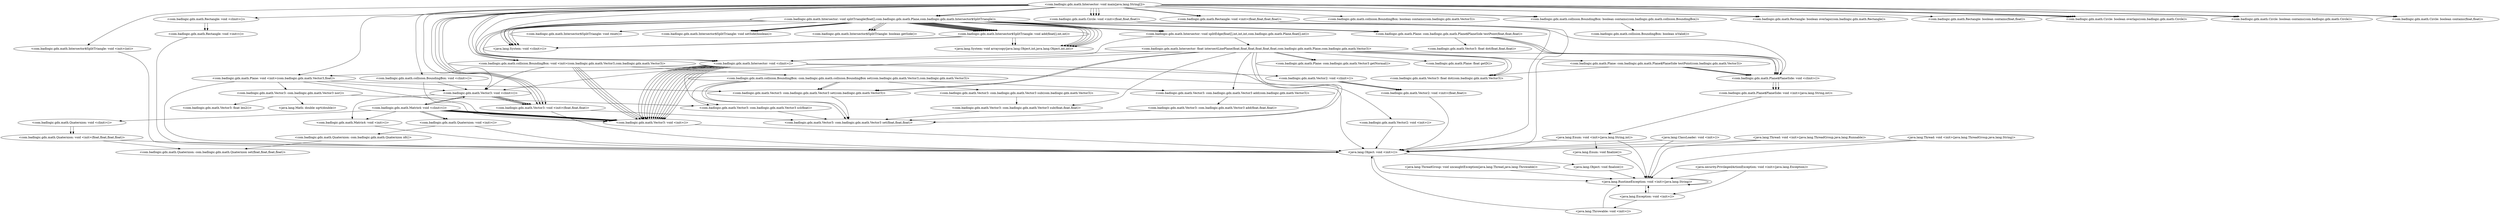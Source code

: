 digraph CallGraph {
"<com.badlogic.gdx.math.Intersector: void main(java.lang.String[])>" -> "<com.badlogic.gdx.math.Vector3: void <clinit>()>";
"<com.badlogic.gdx.math.Intersector: void main(java.lang.String[])>" -> "<com.badlogic.gdx.math.collision.BoundingBox: void <init>(com.badlogic.gdx.math.Vector3,com.badlogic.gdx.math.Vector3)>";
"<com.badlogic.gdx.math.Intersector: void main(java.lang.String[])>" -> "<com.badlogic.gdx.math.Vector3: void <init>(float,float,float)>";
"<com.badlogic.gdx.math.Intersector: void main(java.lang.String[])>" -> "<com.badlogic.gdx.math.Vector3: void <init>(float,float,float)>";
"<com.badlogic.gdx.math.Intersector: void main(java.lang.String[])>" -> "<com.badlogic.gdx.math.collision.BoundingBox: void <init>(com.badlogic.gdx.math.Vector3,com.badlogic.gdx.math.Vector3)>";
"<com.badlogic.gdx.math.Intersector: void main(java.lang.String[])>" -> "<com.badlogic.gdx.math.Vector3: void <init>(float,float,float)>";
"<com.badlogic.gdx.math.Intersector: void main(java.lang.String[])>" -> "<com.badlogic.gdx.math.Rectangle: void <init>(float,float,float,float)>";
"<com.badlogic.gdx.math.Intersector: void main(java.lang.String[])>" -> "<com.badlogic.gdx.math.Rectangle: void <init>(float,float,float,float)>";
"<com.badlogic.gdx.math.Intersector: void main(java.lang.String[])>" -> "<com.badlogic.gdx.math.Circle: void <init>(float,float,float)>";
"<com.badlogic.gdx.math.Intersector: void main(java.lang.String[])>" -> "<com.badlogic.gdx.math.Circle: void <init>(float,float,float)>";
"<com.badlogic.gdx.math.Intersector: void main(java.lang.String[])>" -> "<com.badlogic.gdx.math.Circle: void <init>(float,float,float)>";
"<com.badlogic.gdx.math.Intersector: void main(java.lang.String[])>" -> "<com.badlogic.gdx.math.Circle: void <init>(float,float,float)>";
"<com.badlogic.gdx.math.Intersector: void main(java.lang.String[])>" -> "<com.badlogic.gdx.math.Intersector: void splitTriangle(float[],com.badlogic.gdx.math.Plane,com.badlogic.gdx.math.Intersector$SplitTriangle)>";
"<com.badlogic.gdx.math.Intersector: void main(java.lang.String[])>" -> "<com.badlogic.gdx.math.Intersector: void splitTriangle(float[],com.badlogic.gdx.math.Plane,com.badlogic.gdx.math.Intersector$SplitTriangle)>";
"<com.badlogic.gdx.math.Intersector: void main(java.lang.String[])>" -> "<com.badlogic.gdx.math.Intersector$SplitTriangle: void <init>(int)>";
"<com.badlogic.gdx.math.Intersector: void main(java.lang.String[])>" -> "<com.badlogic.gdx.math.Plane: void <init>(com.badlogic.gdx.math.Vector3,float)>";
"<com.badlogic.gdx.math.Intersector: void main(java.lang.String[])>" -> "<com.badlogic.gdx.math.Vector3: void <init>(float,float,float)>";
"<com.badlogic.gdx.math.Intersector: void main(java.lang.String[])>" -> "<com.badlogic.gdx.math.collision.BoundingBox: void <clinit>()>";
"<com.badlogic.gdx.math.Intersector: void main(java.lang.String[])>" -> "<com.badlogic.gdx.math.Rectangle: void <clinit>()>";
"<com.badlogic.gdx.math.Intersector: void main(java.lang.String[])>" -> "<java.lang.System: void <clinit>()>";
"<com.badlogic.gdx.math.Intersector: void main(java.lang.String[])>" -> "<com.badlogic.gdx.math.Intersector: void <clinit>()>";
"<com.badlogic.gdx.math.Intersector: void <clinit>()>" -> "<com.badlogic.gdx.math.Vector3: void <clinit>()>";
"<com.badlogic.gdx.math.Intersector: void <clinit>()>" -> "<com.badlogic.gdx.math.Vector3: void <init>()>";
"<com.badlogic.gdx.math.Intersector: void <clinit>()>" -> "<com.badlogic.gdx.math.Vector2: void <init>()>";
"<com.badlogic.gdx.math.Intersector: void <clinit>()>" -> "<com.badlogic.gdx.math.Vector3: void <init>()>";
"<com.badlogic.gdx.math.Intersector: void <clinit>()>" -> "<com.badlogic.gdx.math.Vector3: void <init>()>";
"<com.badlogic.gdx.math.Intersector: void <clinit>()>" -> "<com.badlogic.gdx.math.Vector3: void <init>()>";
"<com.badlogic.gdx.math.Intersector: void <clinit>()>" -> "<com.badlogic.gdx.math.Vector3: void <init>()>";
"<com.badlogic.gdx.math.Intersector: void <clinit>()>" -> "<com.badlogic.gdx.math.Vector3: void <init>()>";
"<com.badlogic.gdx.math.Intersector: void <clinit>()>" -> "<com.badlogic.gdx.math.Vector3: void <init>()>";
"<com.badlogic.gdx.math.Intersector: void <clinit>()>" -> "<com.badlogic.gdx.math.Vector3: void <init>()>";
"<com.badlogic.gdx.math.Intersector: void <clinit>()>" -> "<com.badlogic.gdx.math.Vector3: void <init>()>";
"<com.badlogic.gdx.math.Intersector: void <clinit>()>" -> "<com.badlogic.gdx.math.Plane: void <init>(com.badlogic.gdx.math.Vector3,float)>";
"<com.badlogic.gdx.math.Intersector: void <clinit>()>" -> "<com.badlogic.gdx.math.Vector3: void <init>()>";
"<com.badlogic.gdx.math.Intersector: void <clinit>()>" -> "<com.badlogic.gdx.math.Vector3: void <init>()>";
"<com.badlogic.gdx.math.Intersector: void <clinit>()>" -> "<com.badlogic.gdx.math.Vector3: void <init>()>";
"<com.badlogic.gdx.math.Intersector: void <clinit>()>" -> "<com.badlogic.gdx.math.Vector3: void <init>()>";
"<com.badlogic.gdx.math.Intersector: void <clinit>()>" -> "<com.badlogic.gdx.math.Vector2: void <clinit>()>";
"<java.lang.ThreadGroup: void uncaughtException(java.lang.Thread,java.lang.Throwable)>" -> "<java.lang.RuntimeException: void <init>(java.lang.String)>";
"<java.lang.ClassLoader: void <init>()>" -> "<java.lang.Object: void <init>()>";
"<java.lang.ClassLoader: void <init>()>" -> "<java.lang.RuntimeException: void <init>(java.lang.String)>";
"<java.security.PrivilegedActionException: void <init>(java.lang.Exception)>" -> "<java.lang.Exception: void <init>()>";
"<java.security.PrivilegedActionException: void <init>(java.lang.Exception)>" -> "<java.lang.RuntimeException: void <init>(java.lang.String)>";
"<java.lang.Thread: void <init>(java.lang.ThreadGroup,java.lang.Runnable)>" -> "<java.lang.Object: void <init>()>";
"<java.lang.Thread: void <init>(java.lang.ThreadGroup,java.lang.Runnable)>" -> "<java.lang.RuntimeException: void <init>(java.lang.String)>";
"<java.lang.Thread: void <init>(java.lang.ThreadGroup,java.lang.String)>" -> "<java.lang.Object: void <init>()>";
"<java.lang.Thread: void <init>(java.lang.ThreadGroup,java.lang.String)>" -> "<java.lang.RuntimeException: void <init>(java.lang.String)>";
"<com.badlogic.gdx.math.Vector3: void <clinit>()>" -> "<com.badlogic.gdx.math.Matrix4: void <clinit>()>";
"<com.badlogic.gdx.math.Vector3: void <clinit>()>" -> "<com.badlogic.gdx.math.Matrix4: void <init>()>";
"<com.badlogic.gdx.math.Vector3: void <clinit>()>" -> "<com.badlogic.gdx.math.Vector3: void <init>(float,float,float)>";
"<com.badlogic.gdx.math.Vector3: void <clinit>()>" -> "<com.badlogic.gdx.math.Vector3: void <init>(float,float,float)>";
"<com.badlogic.gdx.math.Vector3: void <clinit>()>" -> "<com.badlogic.gdx.math.Vector3: void <init>(float,float,float)>";
"<com.badlogic.gdx.math.Vector3: void <clinit>()>" -> "<com.badlogic.gdx.math.Vector3: void <init>(float,float,float)>";
"<com.badlogic.gdx.math.collision.BoundingBox: void <init>(com.badlogic.gdx.math.Vector3,com.badlogic.gdx.math.Vector3)>" -> "<com.badlogic.gdx.math.Vector3: void <clinit>()>";
"<com.badlogic.gdx.math.collision.BoundingBox: void <init>(com.badlogic.gdx.math.Vector3,com.badlogic.gdx.math.Vector3)>" -> "<com.badlogic.gdx.math.Vector3: void <init>()>";
"<com.badlogic.gdx.math.collision.BoundingBox: void <init>(com.badlogic.gdx.math.Vector3,com.badlogic.gdx.math.Vector3)>" -> "<com.badlogic.gdx.math.Vector3: void <init>()>";
"<com.badlogic.gdx.math.collision.BoundingBox: void <init>(com.badlogic.gdx.math.Vector3,com.badlogic.gdx.math.Vector3)>" -> "<com.badlogic.gdx.math.Vector3: void <init>()>";
"<com.badlogic.gdx.math.collision.BoundingBox: void <init>(com.badlogic.gdx.math.Vector3,com.badlogic.gdx.math.Vector3)>" -> "<com.badlogic.gdx.math.Vector3: void <init>()>";
"<com.badlogic.gdx.math.collision.BoundingBox: void <init>(com.badlogic.gdx.math.Vector3,com.badlogic.gdx.math.Vector3)>" -> "<java.lang.Object: void <init>()>";
"<com.badlogic.gdx.math.Vector3: void <init>(float,float,float)>" -> "<java.lang.Object: void <init>()>";
"<com.badlogic.gdx.math.Rectangle: void <init>(float,float,float,float)>" -> "<java.lang.Object: void <init>()>";
"<com.badlogic.gdx.math.Circle: void <init>(float,float,float)>" -> "<java.lang.Object: void <init>()>";
"<com.badlogic.gdx.math.Intersector: void splitTriangle(float[],com.badlogic.gdx.math.Plane,com.badlogic.gdx.math.Intersector$SplitTriangle)>" -> "<com.badlogic.gdx.math.Plane$PlaneSide: void <clinit>()>";
"<com.badlogic.gdx.math.Intersector: void splitTriangle(float[],com.badlogic.gdx.math.Plane,com.badlogic.gdx.math.Intersector$SplitTriangle)>" -> "<java.lang.System: void arraycopy(java.lang.Object,int,java.lang.Object,int,int)>";
"<com.badlogic.gdx.math.Intersector: void splitTriangle(float[],com.badlogic.gdx.math.Plane,com.badlogic.gdx.math.Intersector$SplitTriangle)>" -> "<java.lang.System: void arraycopy(java.lang.Object,int,java.lang.Object,int,int)>";
"<com.badlogic.gdx.math.Intersector: void splitTriangle(float[],com.badlogic.gdx.math.Plane,com.badlogic.gdx.math.Intersector$SplitTriangle)>" -> "<java.lang.System: void arraycopy(java.lang.Object,int,java.lang.Object,int,int)>";
"<com.badlogic.gdx.math.Intersector: void splitTriangle(float[],com.badlogic.gdx.math.Plane,com.badlogic.gdx.math.Intersector$SplitTriangle)>" -> "<java.lang.System: void arraycopy(java.lang.Object,int,java.lang.Object,int,int)>";
"<com.badlogic.gdx.math.Intersector: void splitTriangle(float[],com.badlogic.gdx.math.Plane,com.badlogic.gdx.math.Intersector$SplitTriangle)>" -> "<com.badlogic.gdx.math.Intersector: void splitEdge(float[],int,int,int,com.badlogic.gdx.math.Plane,float[],int)>";
"<com.badlogic.gdx.math.Intersector: void splitTriangle(float[],com.badlogic.gdx.math.Plane,com.badlogic.gdx.math.Intersector$SplitTriangle)>" -> "<com.badlogic.gdx.math.Intersector: void splitEdge(float[],int,int,int,com.badlogic.gdx.math.Plane,float[],int)>";
"<com.badlogic.gdx.math.Intersector: void splitTriangle(float[],com.badlogic.gdx.math.Plane,com.badlogic.gdx.math.Intersector$SplitTriangle)>" -> "<com.badlogic.gdx.math.Intersector: void splitEdge(float[],int,int,int,com.badlogic.gdx.math.Plane,float[],int)>";
"<com.badlogic.gdx.math.Intersector: void splitTriangle(float[],com.badlogic.gdx.math.Plane,com.badlogic.gdx.math.Intersector$SplitTriangle)>" -> "<java.lang.System: void arraycopy(java.lang.Object,int,java.lang.Object,int,int)>";
"<com.badlogic.gdx.math.Intersector: void splitTriangle(float[],com.badlogic.gdx.math.Plane,com.badlogic.gdx.math.Intersector$SplitTriangle)>" -> "<java.lang.System: void arraycopy(java.lang.Object,int,java.lang.Object,int,int)>";
"<com.badlogic.gdx.math.Intersector: void splitTriangle(float[],com.badlogic.gdx.math.Plane,com.badlogic.gdx.math.Intersector$SplitTriangle)>" -> "<java.lang.System: void <clinit>()>";
"<com.badlogic.gdx.math.Intersector: void splitTriangle(float[],com.badlogic.gdx.math.Plane,com.badlogic.gdx.math.Intersector$SplitTriangle)>" -> "<java.lang.System: void <clinit>()>";
"<com.badlogic.gdx.math.Intersector: void splitTriangle(float[],com.badlogic.gdx.math.Plane,com.badlogic.gdx.math.Intersector$SplitTriangle)>" -> "<com.badlogic.gdx.math.Intersector: void <clinit>()>";
"<com.badlogic.gdx.math.Intersector: void splitTriangle(float[],com.badlogic.gdx.math.Plane,com.badlogic.gdx.math.Intersector$SplitTriangle)>" -> "<com.badlogic.gdx.math.Intersector: void <clinit>()>";
"<com.badlogic.gdx.math.Intersector: void splitTriangle(float[],com.badlogic.gdx.math.Plane,com.badlogic.gdx.math.Intersector$SplitTriangle)>" -> "<com.badlogic.gdx.math.Intersector: void <clinit>()>";
"<com.badlogic.gdx.math.Intersector: void splitTriangle(float[],com.badlogic.gdx.math.Plane,com.badlogic.gdx.math.Intersector$SplitTriangle)>" -> "<java.lang.System: void <clinit>()>";
"<com.badlogic.gdx.math.Intersector: void splitTriangle(float[],com.badlogic.gdx.math.Plane,com.badlogic.gdx.math.Intersector$SplitTriangle)>" -> "<java.lang.System: void <clinit>()>";
"<com.badlogic.gdx.math.Intersector$SplitTriangle: void <init>(int)>" -> "<java.lang.Object: void <init>()>";
"<com.badlogic.gdx.math.Plane: void <init>(com.badlogic.gdx.math.Vector3,float)>" -> "<com.badlogic.gdx.math.Vector3: void <clinit>()>";
"<com.badlogic.gdx.math.Plane: void <init>(com.badlogic.gdx.math.Vector3,float)>" -> "<com.badlogic.gdx.math.Vector3: void <init>()>";
"<com.badlogic.gdx.math.Plane: void <init>(com.badlogic.gdx.math.Vector3,float)>" -> "<java.lang.Object: void <init>()>";
"<com.badlogic.gdx.math.collision.BoundingBox: void <clinit>()>" -> "<com.badlogic.gdx.math.Vector3: void <clinit>()>";
"<com.badlogic.gdx.math.collision.BoundingBox: void <clinit>()>" -> "<com.badlogic.gdx.math.Vector3: void <init>()>";
"<com.badlogic.gdx.math.Rectangle: void <clinit>()>" -> "<com.badlogic.gdx.math.Rectangle: void <init>()>";
"<com.badlogic.gdx.math.Rectangle: void <clinit>()>" -> "<com.badlogic.gdx.math.Rectangle: void <init>()>";
"<com.badlogic.gdx.math.Vector3: void <init>()>" -> "<java.lang.Object: void <init>()>";
"<com.badlogic.gdx.math.Vector2: void <init>()>" -> "<java.lang.Object: void <init>()>";
"<com.badlogic.gdx.math.Vector2: void <clinit>()>" -> "<com.badlogic.gdx.math.Vector2: void <init>(float,float)>";
"<com.badlogic.gdx.math.Vector2: void <clinit>()>" -> "<com.badlogic.gdx.math.Vector2: void <init>(float,float)>";
"<com.badlogic.gdx.math.Vector2: void <clinit>()>" -> "<com.badlogic.gdx.math.Vector2: void <init>(float,float)>";
"<java.lang.RuntimeException: void <init>(java.lang.String)>" -> "<java.lang.Exception: void <init>()>";
"<java.lang.RuntimeException: void <init>(java.lang.String)>" -> "<java.lang.RuntimeException: void <init>(java.lang.String)>";
"<java.lang.Object: void <init>()>" -> "<java.lang.Object: void finalize()>";
"<java.lang.Object: void <init>()>" -> "<java.lang.RuntimeException: void <init>(java.lang.String)>";
"<java.lang.Exception: void <init>()>" -> "<java.lang.Throwable: void <init>()>";
"<java.lang.Exception: void <init>()>" -> "<java.lang.RuntimeException: void <init>(java.lang.String)>";
"<com.badlogic.gdx.math.Matrix4: void <clinit>()>" -> "<com.badlogic.gdx.math.Quaternion: void <clinit>()>";
"<com.badlogic.gdx.math.Matrix4: void <clinit>()>" -> "<com.badlogic.gdx.math.Vector3: void <init>()>";
"<com.badlogic.gdx.math.Matrix4: void <clinit>()>" -> "<com.badlogic.gdx.math.Vector3: void <init>()>";
"<com.badlogic.gdx.math.Matrix4: void <clinit>()>" -> "<com.badlogic.gdx.math.Vector3: void <init>()>";
"<com.badlogic.gdx.math.Matrix4: void <clinit>()>" -> "<com.badlogic.gdx.math.Matrix4: void <init>()>";
"<com.badlogic.gdx.math.Matrix4: void <clinit>()>" -> "<com.badlogic.gdx.math.Vector3: void <init>()>";
"<com.badlogic.gdx.math.Matrix4: void <clinit>()>" -> "<com.badlogic.gdx.math.Vector3: void <init>()>";
"<com.badlogic.gdx.math.Matrix4: void <clinit>()>" -> "<com.badlogic.gdx.math.Vector3: void <init>()>";
"<com.badlogic.gdx.math.Matrix4: void <clinit>()>" -> "<com.badlogic.gdx.math.Vector3: void <init>()>";
"<com.badlogic.gdx.math.Matrix4: void <clinit>()>" -> "<com.badlogic.gdx.math.Quaternion: void <init>()>";
"<com.badlogic.gdx.math.Matrix4: void <clinit>()>" -> "<com.badlogic.gdx.math.Quaternion: void <init>()>";
"<com.badlogic.gdx.math.Matrix4: void <clinit>()>" -> "<com.badlogic.gdx.math.Vector3: void <clinit>()>";
"<com.badlogic.gdx.math.Matrix4: void <init>()>" -> "<java.lang.Object: void <init>()>";
"<com.badlogic.gdx.math.Plane$PlaneSide: void <clinit>()>" -> "<com.badlogic.gdx.math.Plane$PlaneSide: void <init>(java.lang.String,int)>";
"<com.badlogic.gdx.math.Plane$PlaneSide: void <clinit>()>" -> "<com.badlogic.gdx.math.Plane$PlaneSide: void <init>(java.lang.String,int)>";
"<com.badlogic.gdx.math.Plane$PlaneSide: void <clinit>()>" -> "<com.badlogic.gdx.math.Plane$PlaneSide: void <init>(java.lang.String,int)>";
"<com.badlogic.gdx.math.Intersector: void splitEdge(float[],int,int,int,com.badlogic.gdx.math.Plane,float[],int)>" -> "<com.badlogic.gdx.math.Intersector: void <clinit>()>";
"<com.badlogic.gdx.math.Intersector: void splitEdge(float[],int,int,int,com.badlogic.gdx.math.Plane,float[],int)>" -> "<com.badlogic.gdx.math.Intersector: float intersectLinePlane(float,float,float,float,float,float,com.badlogic.gdx.math.Plane,com.badlogic.gdx.math.Vector3)>";
"<com.badlogic.gdx.math.Rectangle: void <init>()>" -> "<java.lang.Object: void <init>()>";
"<com.badlogic.gdx.math.Vector2: void <init>(float,float)>" -> "<java.lang.Object: void <init>()>";
"<java.lang.Object: void finalize()>" -> "<java.lang.RuntimeException: void <init>(java.lang.String)>";
"<java.lang.Throwable: void <init>()>" -> "<java.lang.Object: void <init>()>";
"<java.lang.Throwable: void <init>()>" -> "<java.lang.RuntimeException: void <init>(java.lang.String)>";
"<com.badlogic.gdx.math.Quaternion: void <clinit>()>" -> "<com.badlogic.gdx.math.Quaternion: void <init>(float,float,float,float)>";
"<com.badlogic.gdx.math.Quaternion: void <clinit>()>" -> "<com.badlogic.gdx.math.Quaternion: void <init>(float,float,float,float)>";
"<com.badlogic.gdx.math.Quaternion: void <init>()>" -> "<java.lang.Object: void <init>()>";
"<com.badlogic.gdx.math.Plane$PlaneSide: void <init>(java.lang.String,int)>" -> "<java.lang.Enum: void <init>(java.lang.String,int)>";
"<com.badlogic.gdx.math.Intersector: float intersectLinePlane(float,float,float,float,float,float,com.badlogic.gdx.math.Plane,com.badlogic.gdx.math.Vector3)>" -> "<com.badlogic.gdx.math.Intersector: void <clinit>()>";
"<com.badlogic.gdx.math.Intersector: float intersectLinePlane(float,float,float,float,float,float,com.badlogic.gdx.math.Plane,com.badlogic.gdx.math.Vector3)>" -> "<com.badlogic.gdx.math.Plane$PlaneSide: void <clinit>()>";
"<com.badlogic.gdx.math.Quaternion: void <init>(float,float,float,float)>" -> "<java.lang.Object: void <init>()>";
"<java.lang.Enum: void <init>(java.lang.String,int)>" -> "<java.lang.Enum: void finalize()>";
"<java.lang.Enum: void <init>(java.lang.String,int)>" -> "<java.lang.RuntimeException: void <init>(java.lang.String)>";
"<java.lang.Enum: void <init>(java.lang.String,int)>" -> "<java.lang.Object: void <init>()>";
"<java.lang.Enum: void finalize()>" -> "<java.lang.RuntimeException: void <init>(java.lang.String)>";
"<com.badlogic.gdx.math.Quaternion: void <init>(float,float,float,float)>" -> "<com.badlogic.gdx.math.Quaternion: com.badlogic.gdx.math.Quaternion set(float,float,float,float)>";
"<com.badlogic.gdx.math.Quaternion: void <init>()>" -> "<com.badlogic.gdx.math.Quaternion: com.badlogic.gdx.math.Quaternion idt()>";
"<com.badlogic.gdx.math.Quaternion: com.badlogic.gdx.math.Quaternion idt()>" -> "<com.badlogic.gdx.math.Quaternion: com.badlogic.gdx.math.Quaternion set(float,float,float,float)>";
"<com.badlogic.gdx.math.Plane: void <init>(com.badlogic.gdx.math.Vector3,float)>" -> "<com.badlogic.gdx.math.Vector3: com.badlogic.gdx.math.Vector3 set(com.badlogic.gdx.math.Vector3)>";
"<com.badlogic.gdx.math.Vector3: com.badlogic.gdx.math.Vector3 set(com.badlogic.gdx.math.Vector3)>" -> "<com.badlogic.gdx.math.Vector3: com.badlogic.gdx.math.Vector3 set(float,float,float)>";
"<com.badlogic.gdx.math.Intersector: float intersectLinePlane(float,float,float,float,float,float,com.badlogic.gdx.math.Plane,com.badlogic.gdx.math.Vector3)>" -> "<com.badlogic.gdx.math.Vector3: com.badlogic.gdx.math.Vector3 set(float,float,float)>";
"<com.badlogic.gdx.math.Intersector: float intersectLinePlane(float,float,float,float,float,float,com.badlogic.gdx.math.Plane,com.badlogic.gdx.math.Vector3)>" -> "<com.badlogic.gdx.math.Vector3: float dot(com.badlogic.gdx.math.Vector3)>";
"<com.badlogic.gdx.math.Intersector: float intersectLinePlane(float,float,float,float,float,float,com.badlogic.gdx.math.Plane,com.badlogic.gdx.math.Vector3)>" -> "<com.badlogic.gdx.math.Vector3: com.badlogic.gdx.math.Vector3 set(com.badlogic.gdx.math.Vector3)>";
"<com.badlogic.gdx.math.Intersector: float intersectLinePlane(float,float,float,float,float,float,com.badlogic.gdx.math.Plane,com.badlogic.gdx.math.Vector3)>" -> "<com.badlogic.gdx.math.Vector3: com.badlogic.gdx.math.Vector3 add(com.badlogic.gdx.math.Vector3)>";
"<com.badlogic.gdx.math.Intersector: float intersectLinePlane(float,float,float,float,float,float,com.badlogic.gdx.math.Plane,com.badlogic.gdx.math.Vector3)>" -> "<com.badlogic.gdx.math.Vector3: com.badlogic.gdx.math.Vector3 set(com.badlogic.gdx.math.Vector3)>";
"<com.badlogic.gdx.math.Vector3: com.badlogic.gdx.math.Vector3 add(com.badlogic.gdx.math.Vector3)>" -> "<com.badlogic.gdx.math.Vector3: com.badlogic.gdx.math.Vector3 add(float,float,float)>";
"<com.badlogic.gdx.math.Vector3: com.badlogic.gdx.math.Vector3 add(float,float,float)>" -> "<com.badlogic.gdx.math.Vector3: com.badlogic.gdx.math.Vector3 set(float,float,float)>";
"<com.badlogic.gdx.math.Intersector: float intersectLinePlane(float,float,float,float,float,float,com.badlogic.gdx.math.Plane,com.badlogic.gdx.math.Vector3)>" -> "<com.badlogic.gdx.math.Vector3: com.badlogic.gdx.math.Vector3 set(float,float,float)>";
"<com.badlogic.gdx.math.Intersector: float intersectLinePlane(float,float,float,float,float,float,com.badlogic.gdx.math.Plane,com.badlogic.gdx.math.Vector3)>" -> "<com.badlogic.gdx.math.Vector3: com.badlogic.gdx.math.Vector3 sub(float,float,float)>";
"<com.badlogic.gdx.math.Intersector: float intersectLinePlane(float,float,float,float,float,float,com.badlogic.gdx.math.Plane,com.badlogic.gdx.math.Vector3)>" -> "<com.badlogic.gdx.math.Vector3: float dot(com.badlogic.gdx.math.Vector3)>";
"<com.badlogic.gdx.math.Intersector: float intersectLinePlane(float,float,float,float,float,float,com.badlogic.gdx.math.Plane,com.badlogic.gdx.math.Vector3)>" -> "<com.badlogic.gdx.math.Vector3: com.badlogic.gdx.math.Vector3 scl(float)>";
"<com.badlogic.gdx.math.Vector3: com.badlogic.gdx.math.Vector3 scl(float)>" -> "<com.badlogic.gdx.math.Vector3: com.badlogic.gdx.math.Vector3 set(float,float,float)>";
"<com.badlogic.gdx.math.Vector3: com.badlogic.gdx.math.Vector3 sub(float,float,float)>" -> "<com.badlogic.gdx.math.Vector3: com.badlogic.gdx.math.Vector3 set(float,float,float)>";
"<com.badlogic.gdx.math.Intersector: void main(java.lang.String[])>" -> "<com.badlogic.gdx.math.collision.BoundingBox: boolean contains(com.badlogic.gdx.math.Vector3)>";
"<com.badlogic.gdx.math.Intersector: void main(java.lang.String[])>" -> "<com.badlogic.gdx.math.collision.BoundingBox: boolean contains(com.badlogic.gdx.math.collision.BoundingBox)>";
"<com.badlogic.gdx.math.Intersector: void main(java.lang.String[])>" -> "<com.badlogic.gdx.math.collision.BoundingBox: boolean contains(com.badlogic.gdx.math.collision.BoundingBox)>";
"<com.badlogic.gdx.math.collision.BoundingBox: boolean contains(com.badlogic.gdx.math.collision.BoundingBox)>" -> "<com.badlogic.gdx.math.collision.BoundingBox: boolean isValid()>";
"<com.badlogic.gdx.math.collision.BoundingBox: void <init>(com.badlogic.gdx.math.Vector3,com.badlogic.gdx.math.Vector3)>" -> "<com.badlogic.gdx.math.collision.BoundingBox: com.badlogic.gdx.math.collision.BoundingBox set(com.badlogic.gdx.math.Vector3,com.badlogic.gdx.math.Vector3)>";
"<com.badlogic.gdx.math.collision.BoundingBox: com.badlogic.gdx.math.collision.BoundingBox set(com.badlogic.gdx.math.Vector3,com.badlogic.gdx.math.Vector3)>" -> "<com.badlogic.gdx.math.Vector3: com.badlogic.gdx.math.Vector3 set(float,float,float)>";
"<com.badlogic.gdx.math.collision.BoundingBox: com.badlogic.gdx.math.collision.BoundingBox set(com.badlogic.gdx.math.Vector3,com.badlogic.gdx.math.Vector3)>" -> "<com.badlogic.gdx.math.Vector3: com.badlogic.gdx.math.Vector3 set(float,float,float)>";
"<com.badlogic.gdx.math.collision.BoundingBox: com.badlogic.gdx.math.collision.BoundingBox set(com.badlogic.gdx.math.Vector3,com.badlogic.gdx.math.Vector3)>" -> "<com.badlogic.gdx.math.Vector3: com.badlogic.gdx.math.Vector3 set(com.badlogic.gdx.math.Vector3)>";
"<com.badlogic.gdx.math.collision.BoundingBox: com.badlogic.gdx.math.collision.BoundingBox set(com.badlogic.gdx.math.Vector3,com.badlogic.gdx.math.Vector3)>" -> "<com.badlogic.gdx.math.Vector3: com.badlogic.gdx.math.Vector3 add(com.badlogic.gdx.math.Vector3)>";
"<com.badlogic.gdx.math.collision.BoundingBox: com.badlogic.gdx.math.collision.BoundingBox set(com.badlogic.gdx.math.Vector3,com.badlogic.gdx.math.Vector3)>" -> "<com.badlogic.gdx.math.Vector3: com.badlogic.gdx.math.Vector3 scl(float)>";
"<com.badlogic.gdx.math.collision.BoundingBox: com.badlogic.gdx.math.collision.BoundingBox set(com.badlogic.gdx.math.Vector3,com.badlogic.gdx.math.Vector3)>" -> "<com.badlogic.gdx.math.Vector3: com.badlogic.gdx.math.Vector3 set(com.badlogic.gdx.math.Vector3)>";
"<com.badlogic.gdx.math.collision.BoundingBox: com.badlogic.gdx.math.collision.BoundingBox set(com.badlogic.gdx.math.Vector3,com.badlogic.gdx.math.Vector3)>" -> "<com.badlogic.gdx.math.Vector3: com.badlogic.gdx.math.Vector3 sub(com.badlogic.gdx.math.Vector3)>";
"<com.badlogic.gdx.math.Vector3: com.badlogic.gdx.math.Vector3 sub(com.badlogic.gdx.math.Vector3)>" -> "<com.badlogic.gdx.math.Vector3: com.badlogic.gdx.math.Vector3 sub(float,float,float)>";
"<com.badlogic.gdx.math.Intersector: void main(java.lang.String[])>" -> "<com.badlogic.gdx.math.Rectangle: boolean overlaps(com.badlogic.gdx.math.Rectangle)>";
"<com.badlogic.gdx.math.Intersector: void main(java.lang.String[])>" -> "<com.badlogic.gdx.math.Rectangle: boolean overlaps(com.badlogic.gdx.math.Rectangle)>";
"<com.badlogic.gdx.math.Intersector: void main(java.lang.String[])>" -> "<com.badlogic.gdx.math.Rectangle: boolean contains(float,float)>";
"<com.badlogic.gdx.math.Intersector: void main(java.lang.String[])>" -> "<com.badlogic.gdx.math.Circle: boolean overlaps(com.badlogic.gdx.math.Circle)>";
"<com.badlogic.gdx.math.Intersector: void main(java.lang.String[])>" -> "<com.badlogic.gdx.math.Circle: boolean contains(com.badlogic.gdx.math.Circle)>";
"<com.badlogic.gdx.math.Intersector: void main(java.lang.String[])>" -> "<com.badlogic.gdx.math.Circle: boolean overlaps(com.badlogic.gdx.math.Circle)>";
"<com.badlogic.gdx.math.Intersector: void main(java.lang.String[])>" -> "<com.badlogic.gdx.math.Circle: boolean overlaps(com.badlogic.gdx.math.Circle)>";
"<com.badlogic.gdx.math.Intersector: void main(java.lang.String[])>" -> "<com.badlogic.gdx.math.Circle: boolean overlaps(com.badlogic.gdx.math.Circle)>";
"<com.badlogic.gdx.math.Intersector: void main(java.lang.String[])>" -> "<com.badlogic.gdx.math.Circle: boolean overlaps(com.badlogic.gdx.math.Circle)>";
"<com.badlogic.gdx.math.Intersector: void main(java.lang.String[])>" -> "<com.badlogic.gdx.math.Circle: boolean contains(float,float)>";
"<com.badlogic.gdx.math.Intersector: void main(java.lang.String[])>" -> "<com.badlogic.gdx.math.Circle: boolean contains(float,float)>";
"<com.badlogic.gdx.math.Intersector: void main(java.lang.String[])>" -> "<com.badlogic.gdx.math.Circle: boolean contains(com.badlogic.gdx.math.Circle)>";
"<com.badlogic.gdx.math.Intersector: void main(java.lang.String[])>" -> "<com.badlogic.gdx.math.Circle: boolean contains(com.badlogic.gdx.math.Circle)>";
"<com.badlogic.gdx.math.Intersector: void splitTriangle(float[],com.badlogic.gdx.math.Plane,com.badlogic.gdx.math.Intersector$SplitTriangle)>" -> "<com.badlogic.gdx.math.Intersector$SplitTriangle: void reset()>";
"<com.badlogic.gdx.math.Intersector: void splitTriangle(float[],com.badlogic.gdx.math.Plane,com.badlogic.gdx.math.Intersector$SplitTriangle)>" -> "<com.badlogic.gdx.math.Intersector$SplitTriangle: void setSide(boolean)>";
"<com.badlogic.gdx.math.Intersector: void splitTriangle(float[],com.badlogic.gdx.math.Plane,com.badlogic.gdx.math.Intersector$SplitTriangle)>" -> "<com.badlogic.gdx.math.Intersector$SplitTriangle: void add(float[],int,int)>";
"<com.badlogic.gdx.math.Intersector: void splitTriangle(float[],com.badlogic.gdx.math.Plane,com.badlogic.gdx.math.Intersector$SplitTriangle)>" -> "<com.badlogic.gdx.math.Intersector$SplitTriangle: void add(float[],int,int)>";
"<com.badlogic.gdx.math.Intersector: void splitTriangle(float[],com.badlogic.gdx.math.Plane,com.badlogic.gdx.math.Intersector$SplitTriangle)>" -> "<com.badlogic.gdx.math.Intersector$SplitTriangle: boolean getSide()>";
"<com.badlogic.gdx.math.Intersector: void splitTriangle(float[],com.badlogic.gdx.math.Plane,com.badlogic.gdx.math.Intersector$SplitTriangle)>" -> "<com.badlogic.gdx.math.Intersector$SplitTriangle: void setSide(boolean)>";
"<com.badlogic.gdx.math.Intersector: void splitTriangle(float[],com.badlogic.gdx.math.Plane,com.badlogic.gdx.math.Intersector$SplitTriangle)>" -> "<com.badlogic.gdx.math.Intersector$SplitTriangle: void add(float[],int,int)>";
"<com.badlogic.gdx.math.Intersector: void splitTriangle(float[],com.badlogic.gdx.math.Plane,com.badlogic.gdx.math.Intersector$SplitTriangle)>" -> "<com.badlogic.gdx.math.Intersector$SplitTriangle: void add(float[],int,int)>";
"<com.badlogic.gdx.math.Intersector: void splitTriangle(float[],com.badlogic.gdx.math.Plane,com.badlogic.gdx.math.Intersector$SplitTriangle)>" -> "<com.badlogic.gdx.math.Intersector$SplitTriangle: void add(float[],int,int)>";
"<com.badlogic.gdx.math.Intersector: void splitTriangle(float[],com.badlogic.gdx.math.Plane,com.badlogic.gdx.math.Intersector$SplitTriangle)>" -> "<com.badlogic.gdx.math.Intersector$SplitTriangle: boolean getSide()>";
"<com.badlogic.gdx.math.Intersector: void splitTriangle(float[],com.badlogic.gdx.math.Plane,com.badlogic.gdx.math.Intersector$SplitTriangle)>" -> "<com.badlogic.gdx.math.Intersector$SplitTriangle: void setSide(boolean)>";
"<com.badlogic.gdx.math.Intersector: void splitTriangle(float[],com.badlogic.gdx.math.Plane,com.badlogic.gdx.math.Intersector$SplitTriangle)>" -> "<com.badlogic.gdx.math.Intersector$SplitTriangle: void add(float[],int,int)>";
"<com.badlogic.gdx.math.Intersector: void splitTriangle(float[],com.badlogic.gdx.math.Plane,com.badlogic.gdx.math.Intersector$SplitTriangle)>" -> "<com.badlogic.gdx.math.Intersector$SplitTriangle: void add(float[],int,int)>";
"<com.badlogic.gdx.math.Intersector: void splitTriangle(float[],com.badlogic.gdx.math.Plane,com.badlogic.gdx.math.Intersector$SplitTriangle)>" -> "<com.badlogic.gdx.math.Intersector$SplitTriangle: void add(float[],int,int)>";
"<com.badlogic.gdx.math.Intersector: void splitTriangle(float[],com.badlogic.gdx.math.Plane,com.badlogic.gdx.math.Intersector$SplitTriangle)>" -> "<com.badlogic.gdx.math.Intersector$SplitTriangle: boolean getSide()>";
"<com.badlogic.gdx.math.Intersector: void splitTriangle(float[],com.badlogic.gdx.math.Plane,com.badlogic.gdx.math.Intersector$SplitTriangle)>" -> "<com.badlogic.gdx.math.Intersector$SplitTriangle: void setSide(boolean)>";
"<com.badlogic.gdx.math.Intersector: void splitTriangle(float[],com.badlogic.gdx.math.Plane,com.badlogic.gdx.math.Intersector$SplitTriangle)>" -> "<com.badlogic.gdx.math.Intersector$SplitTriangle: void add(float[],int,int)>";
"<com.badlogic.gdx.math.Intersector: void splitTriangle(float[],com.badlogic.gdx.math.Plane,com.badlogic.gdx.math.Intersector$SplitTriangle)>" -> "<com.badlogic.gdx.math.Intersector$SplitTriangle: void add(float[],int,int)>";
"<com.badlogic.gdx.math.Intersector: void splitTriangle(float[],com.badlogic.gdx.math.Plane,com.badlogic.gdx.math.Intersector$SplitTriangle)>" -> "<com.badlogic.gdx.math.Intersector$SplitTriangle: void add(float[],int,int)>";
"<com.badlogic.gdx.math.Intersector: void splitTriangle(float[],com.badlogic.gdx.math.Plane,com.badlogic.gdx.math.Intersector$SplitTriangle)>" -> "<com.badlogic.gdx.math.Intersector$SplitTriangle: void add(float[],int,int)>";
"<com.badlogic.gdx.math.Intersector$SplitTriangle: void add(float[],int,int)>" -> "<java.lang.System: void <clinit>()>";
"<com.badlogic.gdx.math.Intersector$SplitTriangle: void add(float[],int,int)>" -> "<java.lang.System: void arraycopy(java.lang.Object,int,java.lang.Object,int,int)>";
"<com.badlogic.gdx.math.Intersector$SplitTriangle: void add(float[],int,int)>" -> "<java.lang.System: void arraycopy(java.lang.Object,int,java.lang.Object,int,int)>";
"<com.badlogic.gdx.math.Intersector$SplitTriangle: void add(float[],int,int)>" -> "<java.lang.System: void <clinit>()>";
"<com.badlogic.gdx.math.Plane: void <init>(com.badlogic.gdx.math.Vector3,float)>" -> "<com.badlogic.gdx.math.Vector3: com.badlogic.gdx.math.Vector3 nor()>";
"<com.badlogic.gdx.math.Vector3: com.badlogic.gdx.math.Vector3 nor()>" -> "<java.lang.Math: double sqrt(double)>";
"<com.badlogic.gdx.math.Vector3: com.badlogic.gdx.math.Vector3 nor()>" -> "<com.badlogic.gdx.math.Vector3: float len2()>";
"<com.badlogic.gdx.math.Vector3: com.badlogic.gdx.math.Vector3 nor()>" -> "<com.badlogic.gdx.math.Vector3: com.badlogic.gdx.math.Vector3 scl(float)>";
"<com.badlogic.gdx.math.Vector3: void <init>(float,float,float)>" -> "<com.badlogic.gdx.math.Vector3: com.badlogic.gdx.math.Vector3 set(float,float,float)>";
"<com.badlogic.gdx.math.Intersector: void splitTriangle(float[],com.badlogic.gdx.math.Plane,com.badlogic.gdx.math.Intersector$SplitTriangle)>" -> "<com.badlogic.gdx.math.Plane: com.badlogic.gdx.math.Plane$PlaneSide testPoint(float,float,float)>";
"<com.badlogic.gdx.math.Intersector: void splitTriangle(float[],com.badlogic.gdx.math.Plane,com.badlogic.gdx.math.Intersector$SplitTriangle)>" -> "<com.badlogic.gdx.math.Plane: com.badlogic.gdx.math.Plane$PlaneSide testPoint(float,float,float)>";
"<com.badlogic.gdx.math.Intersector: void splitTriangle(float[],com.badlogic.gdx.math.Plane,com.badlogic.gdx.math.Intersector$SplitTriangle)>" -> "<com.badlogic.gdx.math.Plane: com.badlogic.gdx.math.Plane$PlaneSide testPoint(float,float,float)>";
"<com.badlogic.gdx.math.Plane: com.badlogic.gdx.math.Plane$PlaneSide testPoint(float,float,float)>" -> "<com.badlogic.gdx.math.Plane$PlaneSide: void <clinit>()>";
"<com.badlogic.gdx.math.Plane: com.badlogic.gdx.math.Plane$PlaneSide testPoint(float,float,float)>" -> "<com.badlogic.gdx.math.Plane$PlaneSide: void <clinit>()>";
"<com.badlogic.gdx.math.Plane: com.badlogic.gdx.math.Plane$PlaneSide testPoint(float,float,float)>" -> "<com.badlogic.gdx.math.Plane$PlaneSide: void <clinit>()>";
"<com.badlogic.gdx.math.Intersector: float intersectLinePlane(float,float,float,float,float,float,com.badlogic.gdx.math.Plane,com.badlogic.gdx.math.Vector3)>" -> "<com.badlogic.gdx.math.Plane: com.badlogic.gdx.math.Vector3 getNormal()>";
"<com.badlogic.gdx.math.Intersector: float intersectLinePlane(float,float,float,float,float,float,com.badlogic.gdx.math.Plane,com.badlogic.gdx.math.Vector3)>" -> "<com.badlogic.gdx.math.Plane: com.badlogic.gdx.math.Vector3 getNormal()>";
"<com.badlogic.gdx.math.Intersector: float intersectLinePlane(float,float,float,float,float,float,com.badlogic.gdx.math.Plane,com.badlogic.gdx.math.Vector3)>" -> "<com.badlogic.gdx.math.Plane: float getD()>";
"<com.badlogic.gdx.math.Intersector: float intersectLinePlane(float,float,float,float,float,float,com.badlogic.gdx.math.Plane,com.badlogic.gdx.math.Vector3)>" -> "<com.badlogic.gdx.math.Plane: com.badlogic.gdx.math.Plane$PlaneSide testPoint(com.badlogic.gdx.math.Vector3)>";
"<com.badlogic.gdx.math.Plane: com.badlogic.gdx.math.Plane$PlaneSide testPoint(com.badlogic.gdx.math.Vector3)>" -> "<com.badlogic.gdx.math.Plane$PlaneSide: void <clinit>()>";
"<com.badlogic.gdx.math.Plane: com.badlogic.gdx.math.Plane$PlaneSide testPoint(com.badlogic.gdx.math.Vector3)>" -> "<com.badlogic.gdx.math.Plane$PlaneSide: void <clinit>()>";
"<com.badlogic.gdx.math.Plane: com.badlogic.gdx.math.Plane$PlaneSide testPoint(com.badlogic.gdx.math.Vector3)>" -> "<com.badlogic.gdx.math.Plane$PlaneSide: void <clinit>()>";
"<com.badlogic.gdx.math.Plane: com.badlogic.gdx.math.Plane$PlaneSide testPoint(com.badlogic.gdx.math.Vector3)>" -> "<com.badlogic.gdx.math.Vector3: float dot(com.badlogic.gdx.math.Vector3)>";
"<com.badlogic.gdx.math.Plane: com.badlogic.gdx.math.Plane$PlaneSide testPoint(float,float,float)>" -> "<com.badlogic.gdx.math.Vector3: float dot(float,float,float)>";
}
